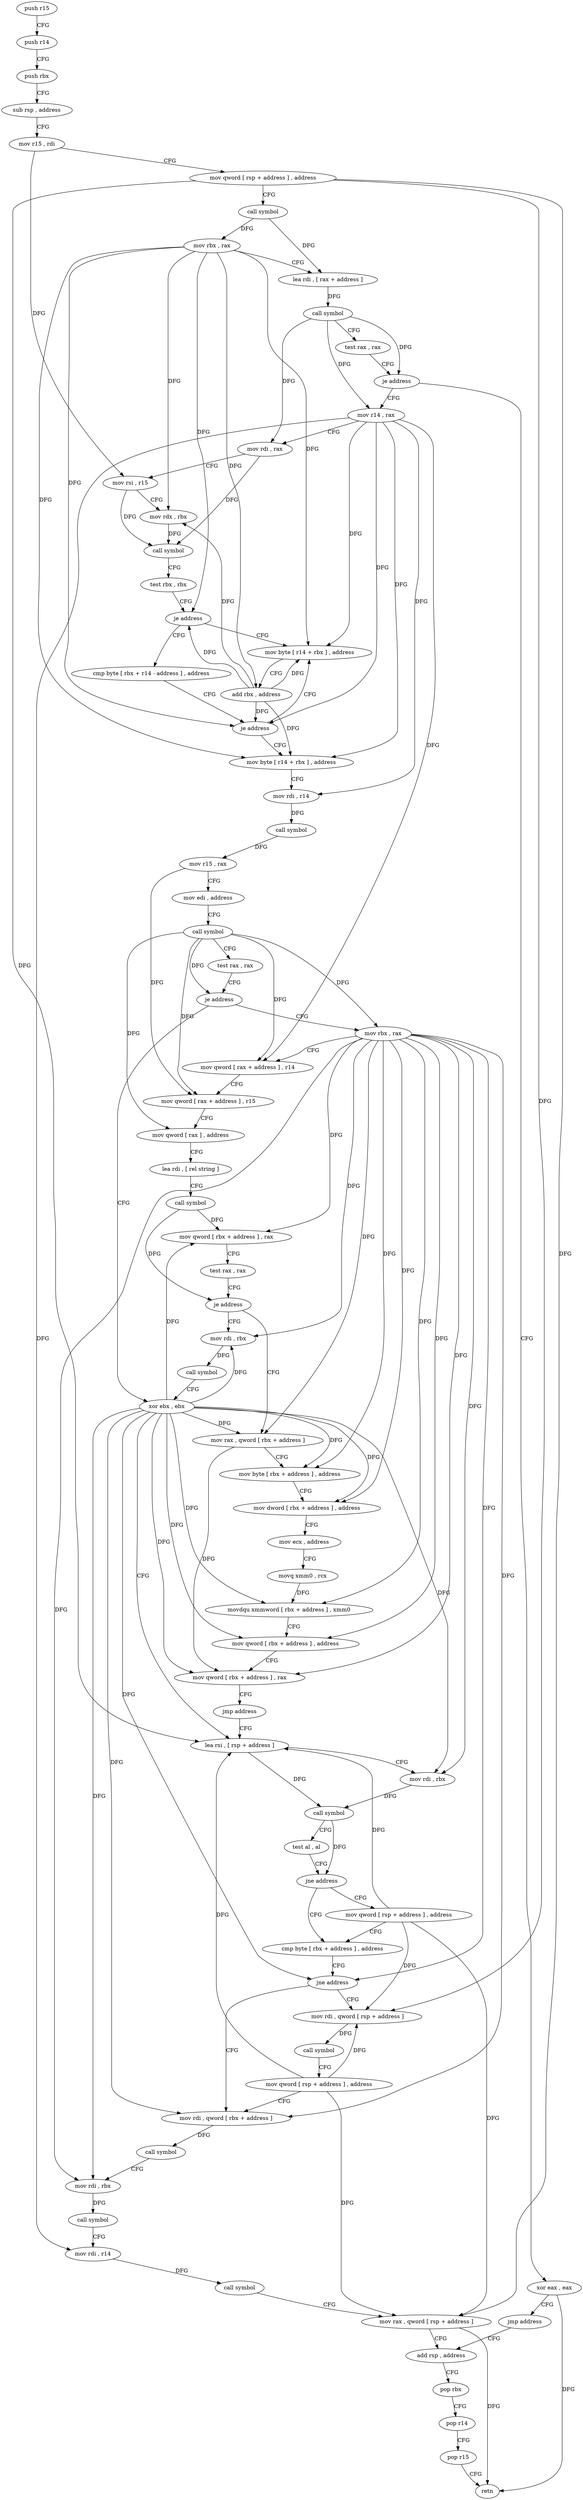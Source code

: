 digraph "func" {
"104224" [label = "push r15" ]
"104226" [label = "push r14" ]
"104228" [label = "push rbx" ]
"104229" [label = "sub rsp , address" ]
"104233" [label = "mov r15 , rdi" ]
"104236" [label = "mov qword [ rsp + address ] , address" ]
"104245" [label = "call symbol" ]
"104250" [label = "mov rbx , rax" ]
"104253" [label = "lea rdi , [ rax + address ]" ]
"104257" [label = "call symbol" ]
"104262" [label = "test rax , rax" ]
"104265" [label = "je address" ]
"104424" [label = "xor eax , eax" ]
"104271" [label = "mov r14 , rax" ]
"104426" [label = "jmp address" ]
"104519" [label = "add rsp , address" ]
"104274" [label = "mov rdi , rax" ]
"104277" [label = "mov rsi , r15" ]
"104280" [label = "mov rdx , rbx" ]
"104283" [label = "call symbol" ]
"104288" [label = "test rbx , rbx" ]
"104291" [label = "je address" ]
"104301" [label = "mov byte [ r14 + rbx ] , address" ]
"104293" [label = "cmp byte [ rbx + r14 - address ] , address" ]
"104523" [label = "pop rbx" ]
"104524" [label = "pop r14" ]
"104526" [label = "pop r15" ]
"104528" [label = "retn" ]
"104306" [label = "add rbx , address" ]
"104310" [label = "mov byte [ r14 + rbx ] , address" ]
"104299" [label = "je address" ]
"104436" [label = "xor ebx , ebx" ]
"104438" [label = "lea rsi , [ rsp + address ]" ]
"104341" [label = "mov rbx , rax" ]
"104344" [label = "mov qword [ rax + address ] , r14" ]
"104348" [label = "mov qword [ rax + address ] , r15" ]
"104352" [label = "mov qword [ rax ] , address" ]
"104359" [label = "lea rdi , [ rel string ]" ]
"104366" [label = "call symbol" ]
"104371" [label = "mov qword [ rbx + address ] , rax" ]
"104375" [label = "test rax , rax" ]
"104378" [label = "je address" ]
"104428" [label = "mov rdi , rbx" ]
"104380" [label = "mov rax , qword [ rbx + address ]" ]
"104315" [label = "mov rdi , r14" ]
"104318" [label = "call symbol" ]
"104323" [label = "mov r15 , rax" ]
"104326" [label = "mov edi , address" ]
"104331" [label = "call symbol" ]
"104336" [label = "test rax , rax" ]
"104339" [label = "je address" ]
"104464" [label = "cmp byte [ rbx + address ] , address" ]
"104468" [label = "jne address" ]
"104489" [label = "mov rdi , qword [ rbx + address ]" ]
"104470" [label = "mov rdi , qword [ rsp + address ]" ]
"104455" [label = "mov qword [ rsp + address ] , address" ]
"104431" [label = "call symbol" ]
"104384" [label = "mov byte [ rbx + address ] , address" ]
"104388" [label = "mov dword [ rbx + address ] , address" ]
"104395" [label = "mov ecx , address" ]
"104400" [label = "movq xmm0 , rcx" ]
"104405" [label = "movdqu xmmword [ rbx + address ] , xmm0" ]
"104410" [label = "mov qword [ rbx + address ] , address" ]
"104418" [label = "mov qword [ rbx + address ] , rax" ]
"104422" [label = "jmp address" ]
"104493" [label = "call symbol" ]
"104498" [label = "mov rdi , rbx" ]
"104501" [label = "call symbol" ]
"104506" [label = "mov rdi , r14" ]
"104509" [label = "call symbol" ]
"104514" [label = "mov rax , qword [ rsp + address ]" ]
"104475" [label = "call symbol" ]
"104480" [label = "mov qword [ rsp + address ] , address" ]
"104443" [label = "mov rdi , rbx" ]
"104446" [label = "call symbol" ]
"104451" [label = "test al , al" ]
"104453" [label = "jne address" ]
"104224" -> "104226" [ label = "CFG" ]
"104226" -> "104228" [ label = "CFG" ]
"104228" -> "104229" [ label = "CFG" ]
"104229" -> "104233" [ label = "CFG" ]
"104233" -> "104236" [ label = "CFG" ]
"104233" -> "104277" [ label = "DFG" ]
"104236" -> "104245" [ label = "CFG" ]
"104236" -> "104514" [ label = "DFG" ]
"104236" -> "104470" [ label = "DFG" ]
"104236" -> "104438" [ label = "DFG" ]
"104245" -> "104250" [ label = "DFG" ]
"104245" -> "104253" [ label = "DFG" ]
"104250" -> "104253" [ label = "CFG" ]
"104250" -> "104280" [ label = "DFG" ]
"104250" -> "104291" [ label = "DFG" ]
"104250" -> "104301" [ label = "DFG" ]
"104250" -> "104306" [ label = "DFG" ]
"104250" -> "104299" [ label = "DFG" ]
"104250" -> "104310" [ label = "DFG" ]
"104253" -> "104257" [ label = "DFG" ]
"104257" -> "104262" [ label = "CFG" ]
"104257" -> "104265" [ label = "DFG" ]
"104257" -> "104271" [ label = "DFG" ]
"104257" -> "104274" [ label = "DFG" ]
"104262" -> "104265" [ label = "CFG" ]
"104265" -> "104424" [ label = "CFG" ]
"104265" -> "104271" [ label = "CFG" ]
"104424" -> "104426" [ label = "CFG" ]
"104424" -> "104528" [ label = "DFG" ]
"104271" -> "104274" [ label = "CFG" ]
"104271" -> "104301" [ label = "DFG" ]
"104271" -> "104299" [ label = "DFG" ]
"104271" -> "104310" [ label = "DFG" ]
"104271" -> "104315" [ label = "DFG" ]
"104271" -> "104344" [ label = "DFG" ]
"104271" -> "104506" [ label = "DFG" ]
"104426" -> "104519" [ label = "CFG" ]
"104519" -> "104523" [ label = "CFG" ]
"104274" -> "104277" [ label = "CFG" ]
"104274" -> "104283" [ label = "DFG" ]
"104277" -> "104280" [ label = "CFG" ]
"104277" -> "104283" [ label = "DFG" ]
"104280" -> "104283" [ label = "DFG" ]
"104283" -> "104288" [ label = "CFG" ]
"104288" -> "104291" [ label = "CFG" ]
"104291" -> "104301" [ label = "CFG" ]
"104291" -> "104293" [ label = "CFG" ]
"104301" -> "104306" [ label = "CFG" ]
"104293" -> "104299" [ label = "CFG" ]
"104523" -> "104524" [ label = "CFG" ]
"104524" -> "104526" [ label = "CFG" ]
"104526" -> "104528" [ label = "CFG" ]
"104306" -> "104310" [ label = "DFG" ]
"104306" -> "104280" [ label = "DFG" ]
"104306" -> "104291" [ label = "DFG" ]
"104306" -> "104301" [ label = "DFG" ]
"104306" -> "104299" [ label = "DFG" ]
"104310" -> "104315" [ label = "CFG" ]
"104299" -> "104310" [ label = "CFG" ]
"104299" -> "104301" [ label = "CFG" ]
"104436" -> "104438" [ label = "CFG" ]
"104436" -> "104371" [ label = "DFG" ]
"104436" -> "104443" [ label = "DFG" ]
"104436" -> "104428" [ label = "DFG" ]
"104436" -> "104380" [ label = "DFG" ]
"104436" -> "104384" [ label = "DFG" ]
"104436" -> "104388" [ label = "DFG" ]
"104436" -> "104405" [ label = "DFG" ]
"104436" -> "104410" [ label = "DFG" ]
"104436" -> "104418" [ label = "DFG" ]
"104436" -> "104468" [ label = "DFG" ]
"104436" -> "104489" [ label = "DFG" ]
"104436" -> "104498" [ label = "DFG" ]
"104438" -> "104443" [ label = "CFG" ]
"104438" -> "104446" [ label = "DFG" ]
"104341" -> "104344" [ label = "CFG" ]
"104341" -> "104371" [ label = "DFG" ]
"104341" -> "104443" [ label = "DFG" ]
"104341" -> "104428" [ label = "DFG" ]
"104341" -> "104380" [ label = "DFG" ]
"104341" -> "104384" [ label = "DFG" ]
"104341" -> "104388" [ label = "DFG" ]
"104341" -> "104405" [ label = "DFG" ]
"104341" -> "104410" [ label = "DFG" ]
"104341" -> "104418" [ label = "DFG" ]
"104341" -> "104468" [ label = "DFG" ]
"104341" -> "104489" [ label = "DFG" ]
"104341" -> "104498" [ label = "DFG" ]
"104344" -> "104348" [ label = "CFG" ]
"104348" -> "104352" [ label = "CFG" ]
"104352" -> "104359" [ label = "CFG" ]
"104359" -> "104366" [ label = "CFG" ]
"104366" -> "104371" [ label = "DFG" ]
"104366" -> "104378" [ label = "DFG" ]
"104371" -> "104375" [ label = "CFG" ]
"104375" -> "104378" [ label = "CFG" ]
"104378" -> "104428" [ label = "CFG" ]
"104378" -> "104380" [ label = "CFG" ]
"104428" -> "104431" [ label = "DFG" ]
"104380" -> "104384" [ label = "CFG" ]
"104380" -> "104418" [ label = "DFG" ]
"104315" -> "104318" [ label = "DFG" ]
"104318" -> "104323" [ label = "DFG" ]
"104323" -> "104326" [ label = "CFG" ]
"104323" -> "104348" [ label = "DFG" ]
"104326" -> "104331" [ label = "CFG" ]
"104331" -> "104336" [ label = "CFG" ]
"104331" -> "104339" [ label = "DFG" ]
"104331" -> "104341" [ label = "DFG" ]
"104331" -> "104344" [ label = "DFG" ]
"104331" -> "104348" [ label = "DFG" ]
"104331" -> "104352" [ label = "DFG" ]
"104336" -> "104339" [ label = "CFG" ]
"104339" -> "104436" [ label = "CFG" ]
"104339" -> "104341" [ label = "CFG" ]
"104464" -> "104468" [ label = "CFG" ]
"104468" -> "104489" [ label = "CFG" ]
"104468" -> "104470" [ label = "CFG" ]
"104489" -> "104493" [ label = "DFG" ]
"104470" -> "104475" [ label = "DFG" ]
"104455" -> "104464" [ label = "CFG" ]
"104455" -> "104438" [ label = "DFG" ]
"104455" -> "104514" [ label = "DFG" ]
"104455" -> "104470" [ label = "DFG" ]
"104431" -> "104436" [ label = "CFG" ]
"104384" -> "104388" [ label = "CFG" ]
"104388" -> "104395" [ label = "CFG" ]
"104395" -> "104400" [ label = "CFG" ]
"104400" -> "104405" [ label = "DFG" ]
"104405" -> "104410" [ label = "CFG" ]
"104410" -> "104418" [ label = "CFG" ]
"104418" -> "104422" [ label = "CFG" ]
"104422" -> "104438" [ label = "CFG" ]
"104493" -> "104498" [ label = "CFG" ]
"104498" -> "104501" [ label = "DFG" ]
"104501" -> "104506" [ label = "CFG" ]
"104506" -> "104509" [ label = "DFG" ]
"104509" -> "104514" [ label = "CFG" ]
"104514" -> "104519" [ label = "CFG" ]
"104514" -> "104528" [ label = "DFG" ]
"104475" -> "104480" [ label = "CFG" ]
"104480" -> "104489" [ label = "CFG" ]
"104480" -> "104438" [ label = "DFG" ]
"104480" -> "104514" [ label = "DFG" ]
"104480" -> "104470" [ label = "DFG" ]
"104443" -> "104446" [ label = "DFG" ]
"104446" -> "104451" [ label = "CFG" ]
"104446" -> "104453" [ label = "DFG" ]
"104451" -> "104453" [ label = "CFG" ]
"104453" -> "104464" [ label = "CFG" ]
"104453" -> "104455" [ label = "CFG" ]
}
